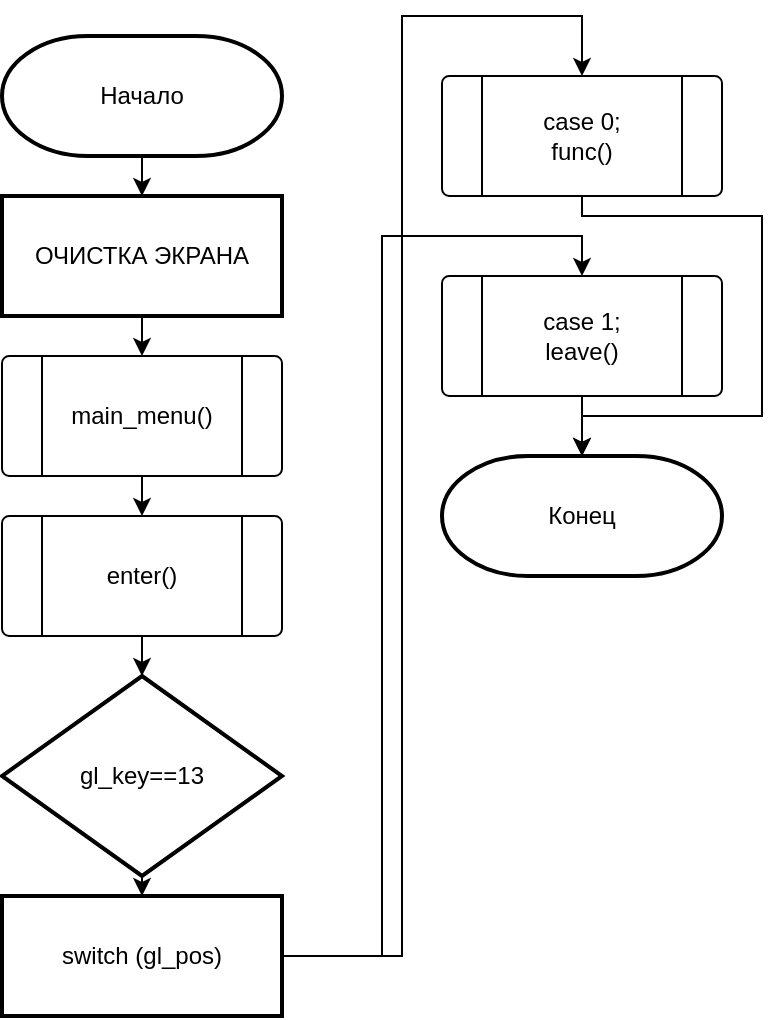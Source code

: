 <mxfile version="20.6.0" type="github">
  <diagram id="C5RBs43oDa-KdzZeNtuy" name="Page-1">
    <mxGraphModel dx="2201" dy="1968" grid="1" gridSize="10" guides="1" tooltips="1" connect="1" arrows="1" fold="1" page="1" pageScale="1" pageWidth="827" pageHeight="1169" math="0" shadow="0">
      <root>
        <mxCell id="WIyWlLk6GJQsqaUBKTNV-0" />
        <mxCell id="WIyWlLk6GJQsqaUBKTNV-1" parent="WIyWlLk6GJQsqaUBKTNV-0" />
        <mxCell id="l2DL5o-c70L8eopWNdNp-2" value="" style="edgeStyle=orthogonalEdgeStyle;rounded=0;orthogonalLoop=1;jettySize=auto;html=1;" edge="1" parent="WIyWlLk6GJQsqaUBKTNV-1" source="l2DL5o-c70L8eopWNdNp-0" target="l2DL5o-c70L8eopWNdNp-1">
          <mxGeometry relative="1" as="geometry" />
        </mxCell>
        <mxCell id="l2DL5o-c70L8eopWNdNp-0" value="Начало" style="strokeWidth=2;html=1;shape=mxgraph.flowchart.terminator;whiteSpace=wrap;" vertex="1" parent="WIyWlLk6GJQsqaUBKTNV-1">
          <mxGeometry x="-20" y="-210" width="140" height="60" as="geometry" />
        </mxCell>
        <mxCell id="l2DL5o-c70L8eopWNdNp-8" style="edgeStyle=orthogonalEdgeStyle;rounded=0;orthogonalLoop=1;jettySize=auto;html=1;exitX=0.5;exitY=1;exitDx=0;exitDy=0;entryX=0.5;entryY=0;entryDx=0;entryDy=0;" edge="1" parent="WIyWlLk6GJQsqaUBKTNV-1" source="l2DL5o-c70L8eopWNdNp-1" target="l2DL5o-c70L8eopWNdNp-4">
          <mxGeometry relative="1" as="geometry" />
        </mxCell>
        <mxCell id="l2DL5o-c70L8eopWNdNp-1" value="ОЧИСТКА ЭКРАНА" style="whiteSpace=wrap;html=1;strokeWidth=2;" vertex="1" parent="WIyWlLk6GJQsqaUBKTNV-1">
          <mxGeometry x="-20" y="-130" width="140" height="60" as="geometry" />
        </mxCell>
        <mxCell id="l2DL5o-c70L8eopWNdNp-3" value="" style="verticalLabelPosition=bottom;verticalAlign=top;html=1;shape=process;whiteSpace=wrap;rounded=1;size=0.14;arcSize=6;" vertex="1" parent="WIyWlLk6GJQsqaUBKTNV-1">
          <mxGeometry x="-20" y="-50" width="140" height="60" as="geometry" />
        </mxCell>
        <mxCell id="l2DL5o-c70L8eopWNdNp-7" style="edgeStyle=orthogonalEdgeStyle;rounded=0;orthogonalLoop=1;jettySize=auto;html=1;exitX=0.5;exitY=1;exitDx=0;exitDy=0;entryX=0.5;entryY=0;entryDx=0;entryDy=0;" edge="1" parent="WIyWlLk6GJQsqaUBKTNV-1" source="l2DL5o-c70L8eopWNdNp-4" target="l2DL5o-c70L8eopWNdNp-6">
          <mxGeometry relative="1" as="geometry" />
        </mxCell>
        <mxCell id="l2DL5o-c70L8eopWNdNp-4" value="main_menu()" style="text;html=1;strokeColor=none;fillColor=none;align=center;verticalAlign=middle;whiteSpace=wrap;rounded=0;" vertex="1" parent="WIyWlLk6GJQsqaUBKTNV-1">
          <mxGeometry y="-50" width="100" height="60" as="geometry" />
        </mxCell>
        <mxCell id="l2DL5o-c70L8eopWNdNp-5" value="" style="verticalLabelPosition=bottom;verticalAlign=top;html=1;shape=process;whiteSpace=wrap;rounded=1;size=0.14;arcSize=6;" vertex="1" parent="WIyWlLk6GJQsqaUBKTNV-1">
          <mxGeometry x="-20" y="30" width="140" height="60" as="geometry" />
        </mxCell>
        <mxCell id="l2DL5o-c70L8eopWNdNp-10" style="edgeStyle=orthogonalEdgeStyle;rounded=0;orthogonalLoop=1;jettySize=auto;html=1;exitX=0.5;exitY=1;exitDx=0;exitDy=0;entryX=0.5;entryY=0;entryDx=0;entryDy=0;entryPerimeter=0;" edge="1" parent="WIyWlLk6GJQsqaUBKTNV-1" source="l2DL5o-c70L8eopWNdNp-6" target="l2DL5o-c70L8eopWNdNp-9">
          <mxGeometry relative="1" as="geometry" />
        </mxCell>
        <mxCell id="l2DL5o-c70L8eopWNdNp-6" value="enter()" style="text;html=1;strokeColor=none;fillColor=none;align=center;verticalAlign=middle;whiteSpace=wrap;rounded=0;" vertex="1" parent="WIyWlLk6GJQsqaUBKTNV-1">
          <mxGeometry y="30" width="100" height="60" as="geometry" />
        </mxCell>
        <mxCell id="l2DL5o-c70L8eopWNdNp-12" value="" style="edgeStyle=orthogonalEdgeStyle;rounded=0;orthogonalLoop=1;jettySize=auto;html=1;" edge="1" parent="WIyWlLk6GJQsqaUBKTNV-1" source="l2DL5o-c70L8eopWNdNp-9" target="l2DL5o-c70L8eopWNdNp-11">
          <mxGeometry relative="1" as="geometry" />
        </mxCell>
        <mxCell id="l2DL5o-c70L8eopWNdNp-9" value="gl_key==13" style="strokeWidth=2;html=1;shape=mxgraph.flowchart.decision;whiteSpace=wrap;" vertex="1" parent="WIyWlLk6GJQsqaUBKTNV-1">
          <mxGeometry x="-20" y="110" width="140" height="100" as="geometry" />
        </mxCell>
        <mxCell id="l2DL5o-c70L8eopWNdNp-14" value="" style="edgeStyle=orthogonalEdgeStyle;rounded=0;orthogonalLoop=1;jettySize=auto;html=1;entryX=0.5;entryY=0;entryDx=0;entryDy=0;" edge="1" parent="WIyWlLk6GJQsqaUBKTNV-1" source="l2DL5o-c70L8eopWNdNp-11" target="l2DL5o-c70L8eopWNdNp-18">
          <mxGeometry relative="1" as="geometry">
            <mxPoint x="270" y="-190" as="targetPoint" />
            <Array as="points">
              <mxPoint x="180" y="250" />
              <mxPoint x="180" y="-220" />
              <mxPoint x="270" y="-220" />
            </Array>
          </mxGeometry>
        </mxCell>
        <mxCell id="l2DL5o-c70L8eopWNdNp-22" style="edgeStyle=orthogonalEdgeStyle;rounded=0;orthogonalLoop=1;jettySize=auto;html=1;exitX=1;exitY=0.5;exitDx=0;exitDy=0;entryX=0.5;entryY=0;entryDx=0;entryDy=0;" edge="1" parent="WIyWlLk6GJQsqaUBKTNV-1" source="l2DL5o-c70L8eopWNdNp-11" target="l2DL5o-c70L8eopWNdNp-20">
          <mxGeometry relative="1" as="geometry" />
        </mxCell>
        <mxCell id="l2DL5o-c70L8eopWNdNp-11" value="switch (gl_pos)" style="whiteSpace=wrap;html=1;strokeWidth=2;" vertex="1" parent="WIyWlLk6GJQsqaUBKTNV-1">
          <mxGeometry x="-20" y="220" width="140" height="60" as="geometry" />
        </mxCell>
        <mxCell id="l2DL5o-c70L8eopWNdNp-17" value="" style="verticalLabelPosition=bottom;verticalAlign=top;html=1;shape=process;whiteSpace=wrap;rounded=1;size=0.14;arcSize=6;" vertex="1" parent="WIyWlLk6GJQsqaUBKTNV-1">
          <mxGeometry x="200" y="-190" width="140" height="60" as="geometry" />
        </mxCell>
        <mxCell id="l2DL5o-c70L8eopWNdNp-18" value="case 0;&lt;br&gt;func()" style="text;html=1;strokeColor=none;fillColor=none;align=center;verticalAlign=middle;whiteSpace=wrap;rounded=0;" vertex="1" parent="WIyWlLk6GJQsqaUBKTNV-1">
          <mxGeometry x="220" y="-190" width="100" height="60" as="geometry" />
        </mxCell>
        <mxCell id="l2DL5o-c70L8eopWNdNp-19" value="" style="verticalLabelPosition=bottom;verticalAlign=top;html=1;shape=process;whiteSpace=wrap;rounded=1;size=0.14;arcSize=6;" vertex="1" parent="WIyWlLk6GJQsqaUBKTNV-1">
          <mxGeometry x="200" y="-90" width="140" height="60" as="geometry" />
        </mxCell>
        <mxCell id="l2DL5o-c70L8eopWNdNp-28" style="edgeStyle=orthogonalEdgeStyle;rounded=0;orthogonalLoop=1;jettySize=auto;html=1;exitX=0.5;exitY=1;exitDx=0;exitDy=0;entryX=0.5;entryY=0;entryDx=0;entryDy=0;entryPerimeter=0;" edge="1" parent="WIyWlLk6GJQsqaUBKTNV-1" source="l2DL5o-c70L8eopWNdNp-20" target="l2DL5o-c70L8eopWNdNp-24">
          <mxGeometry relative="1" as="geometry" />
        </mxCell>
        <mxCell id="l2DL5o-c70L8eopWNdNp-20" value="case 1;&lt;br&gt;leave()" style="text;html=1;strokeColor=none;fillColor=none;align=center;verticalAlign=middle;whiteSpace=wrap;rounded=0;" vertex="1" parent="WIyWlLk6GJQsqaUBKTNV-1">
          <mxGeometry x="220" y="-90" width="100" height="60" as="geometry" />
        </mxCell>
        <mxCell id="l2DL5o-c70L8eopWNdNp-24" value="Конец" style="strokeWidth=2;html=1;shape=mxgraph.flowchart.terminator;whiteSpace=wrap;" vertex="1" parent="WIyWlLk6GJQsqaUBKTNV-1">
          <mxGeometry x="200" width="140" height="60" as="geometry" />
        </mxCell>
        <mxCell id="l2DL5o-c70L8eopWNdNp-29" style="edgeStyle=orthogonalEdgeStyle;rounded=0;orthogonalLoop=1;jettySize=auto;html=1;exitX=0.5;exitY=1;exitDx=0;exitDy=0;entryX=0.5;entryY=0;entryDx=0;entryDy=0;entryPerimeter=0;" edge="1" parent="WIyWlLk6GJQsqaUBKTNV-1" source="l2DL5o-c70L8eopWNdNp-18" target="l2DL5o-c70L8eopWNdNp-24">
          <mxGeometry relative="1" as="geometry">
            <Array as="points">
              <mxPoint x="270" y="-120" />
              <mxPoint x="360" y="-120" />
              <mxPoint x="360" y="-20" />
              <mxPoint x="270" y="-20" />
            </Array>
          </mxGeometry>
        </mxCell>
      </root>
    </mxGraphModel>
  </diagram>
</mxfile>
